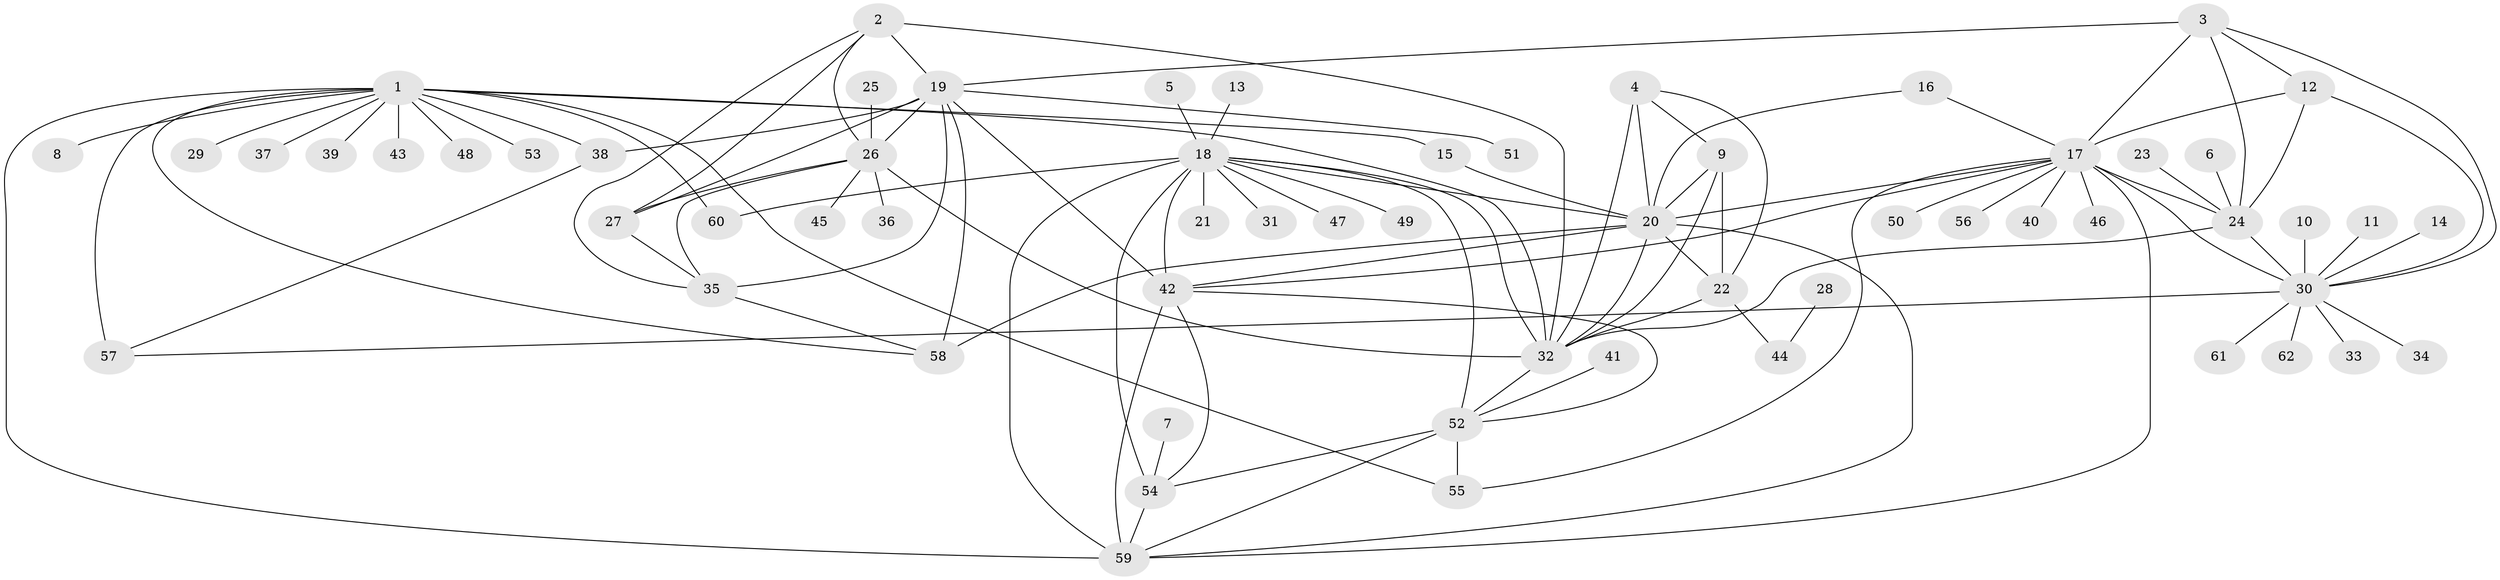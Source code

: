 // original degree distribution, {8: 0.04065040650406504, 7: 0.04878048780487805, 9: 0.04065040650406504, 10: 0.024390243902439025, 11: 0.024390243902439025, 6: 0.032520325203252036, 12: 0.016260162601626018, 15: 0.008130081300813009, 5: 0.016260162601626018, 1: 0.5203252032520326, 2: 0.17073170731707318, 3: 0.056910569105691054}
// Generated by graph-tools (version 1.1) at 2025/50/03/09/25 03:50:36]
// undirected, 62 vertices, 107 edges
graph export_dot {
graph [start="1"]
  node [color=gray90,style=filled];
  1;
  2;
  3;
  4;
  5;
  6;
  7;
  8;
  9;
  10;
  11;
  12;
  13;
  14;
  15;
  16;
  17;
  18;
  19;
  20;
  21;
  22;
  23;
  24;
  25;
  26;
  27;
  28;
  29;
  30;
  31;
  32;
  33;
  34;
  35;
  36;
  37;
  38;
  39;
  40;
  41;
  42;
  43;
  44;
  45;
  46;
  47;
  48;
  49;
  50;
  51;
  52;
  53;
  54;
  55;
  56;
  57;
  58;
  59;
  60;
  61;
  62;
  1 -- 8 [weight=1.0];
  1 -- 15 [weight=1.0];
  1 -- 29 [weight=1.0];
  1 -- 32 [weight=1.0];
  1 -- 37 [weight=1.0];
  1 -- 38 [weight=4.0];
  1 -- 39 [weight=1.0];
  1 -- 43 [weight=1.0];
  1 -- 48 [weight=1.0];
  1 -- 53 [weight=1.0];
  1 -- 55 [weight=1.0];
  1 -- 57 [weight=4.0];
  1 -- 58 [weight=1.0];
  1 -- 59 [weight=1.0];
  1 -- 60 [weight=1.0];
  2 -- 19 [weight=2.0];
  2 -- 26 [weight=1.0];
  2 -- 27 [weight=1.0];
  2 -- 32 [weight=1.0];
  2 -- 35 [weight=1.0];
  3 -- 12 [weight=1.0];
  3 -- 17 [weight=2.0];
  3 -- 19 [weight=1.0];
  3 -- 24 [weight=1.0];
  3 -- 30 [weight=1.0];
  4 -- 9 [weight=1.0];
  4 -- 20 [weight=2.0];
  4 -- 22 [weight=1.0];
  4 -- 32 [weight=1.0];
  5 -- 18 [weight=1.0];
  6 -- 24 [weight=1.0];
  7 -- 54 [weight=1.0];
  9 -- 20 [weight=2.0];
  9 -- 22 [weight=1.0];
  9 -- 32 [weight=1.0];
  10 -- 30 [weight=1.0];
  11 -- 30 [weight=1.0];
  12 -- 17 [weight=2.0];
  12 -- 24 [weight=1.0];
  12 -- 30 [weight=1.0];
  13 -- 18 [weight=1.0];
  14 -- 30 [weight=1.0];
  15 -- 20 [weight=1.0];
  16 -- 17 [weight=1.0];
  16 -- 20 [weight=1.0];
  17 -- 20 [weight=1.0];
  17 -- 24 [weight=2.0];
  17 -- 30 [weight=2.0];
  17 -- 40 [weight=1.0];
  17 -- 42 [weight=1.0];
  17 -- 46 [weight=1.0];
  17 -- 50 [weight=1.0];
  17 -- 55 [weight=1.0];
  17 -- 56 [weight=1.0];
  17 -- 59 [weight=1.0];
  18 -- 20 [weight=1.0];
  18 -- 21 [weight=1.0];
  18 -- 31 [weight=1.0];
  18 -- 32 [weight=1.0];
  18 -- 42 [weight=2.0];
  18 -- 47 [weight=1.0];
  18 -- 49 [weight=1.0];
  18 -- 52 [weight=2.0];
  18 -- 54 [weight=2.0];
  18 -- 59 [weight=2.0];
  18 -- 60 [weight=1.0];
  19 -- 26 [weight=2.0];
  19 -- 27 [weight=2.0];
  19 -- 35 [weight=2.0];
  19 -- 38 [weight=1.0];
  19 -- 42 [weight=2.0];
  19 -- 51 [weight=1.0];
  19 -- 58 [weight=2.0];
  20 -- 22 [weight=2.0];
  20 -- 32 [weight=2.0];
  20 -- 42 [weight=1.0];
  20 -- 58 [weight=1.0];
  20 -- 59 [weight=1.0];
  22 -- 32 [weight=1.0];
  22 -- 44 [weight=1.0];
  23 -- 24 [weight=1.0];
  24 -- 30 [weight=1.0];
  24 -- 32 [weight=1.0];
  25 -- 26 [weight=1.0];
  26 -- 27 [weight=1.0];
  26 -- 32 [weight=1.0];
  26 -- 35 [weight=1.0];
  26 -- 36 [weight=1.0];
  26 -- 45 [weight=1.0];
  27 -- 35 [weight=1.0];
  28 -- 44 [weight=1.0];
  30 -- 33 [weight=1.0];
  30 -- 34 [weight=1.0];
  30 -- 57 [weight=1.0];
  30 -- 61 [weight=1.0];
  30 -- 62 [weight=1.0];
  32 -- 52 [weight=1.0];
  35 -- 58 [weight=1.0];
  38 -- 57 [weight=1.0];
  41 -- 52 [weight=1.0];
  42 -- 52 [weight=1.0];
  42 -- 54 [weight=1.0];
  42 -- 59 [weight=1.0];
  52 -- 54 [weight=1.0];
  52 -- 55 [weight=1.0];
  52 -- 59 [weight=1.0];
  54 -- 59 [weight=1.0];
}
